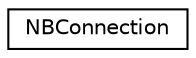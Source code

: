 digraph "Graphical Class Hierarchy"
{
  edge [fontname="Helvetica",fontsize="10",labelfontname="Helvetica",labelfontsize="10"];
  node [fontname="Helvetica",fontsize="10",shape=record];
  rankdir="LR";
  Node0 [label="NBConnection",height=0.2,width=0.4,color="black", fillcolor="white", style="filled",URL="$dc/d41/class_n_b_connection.html"];
}
